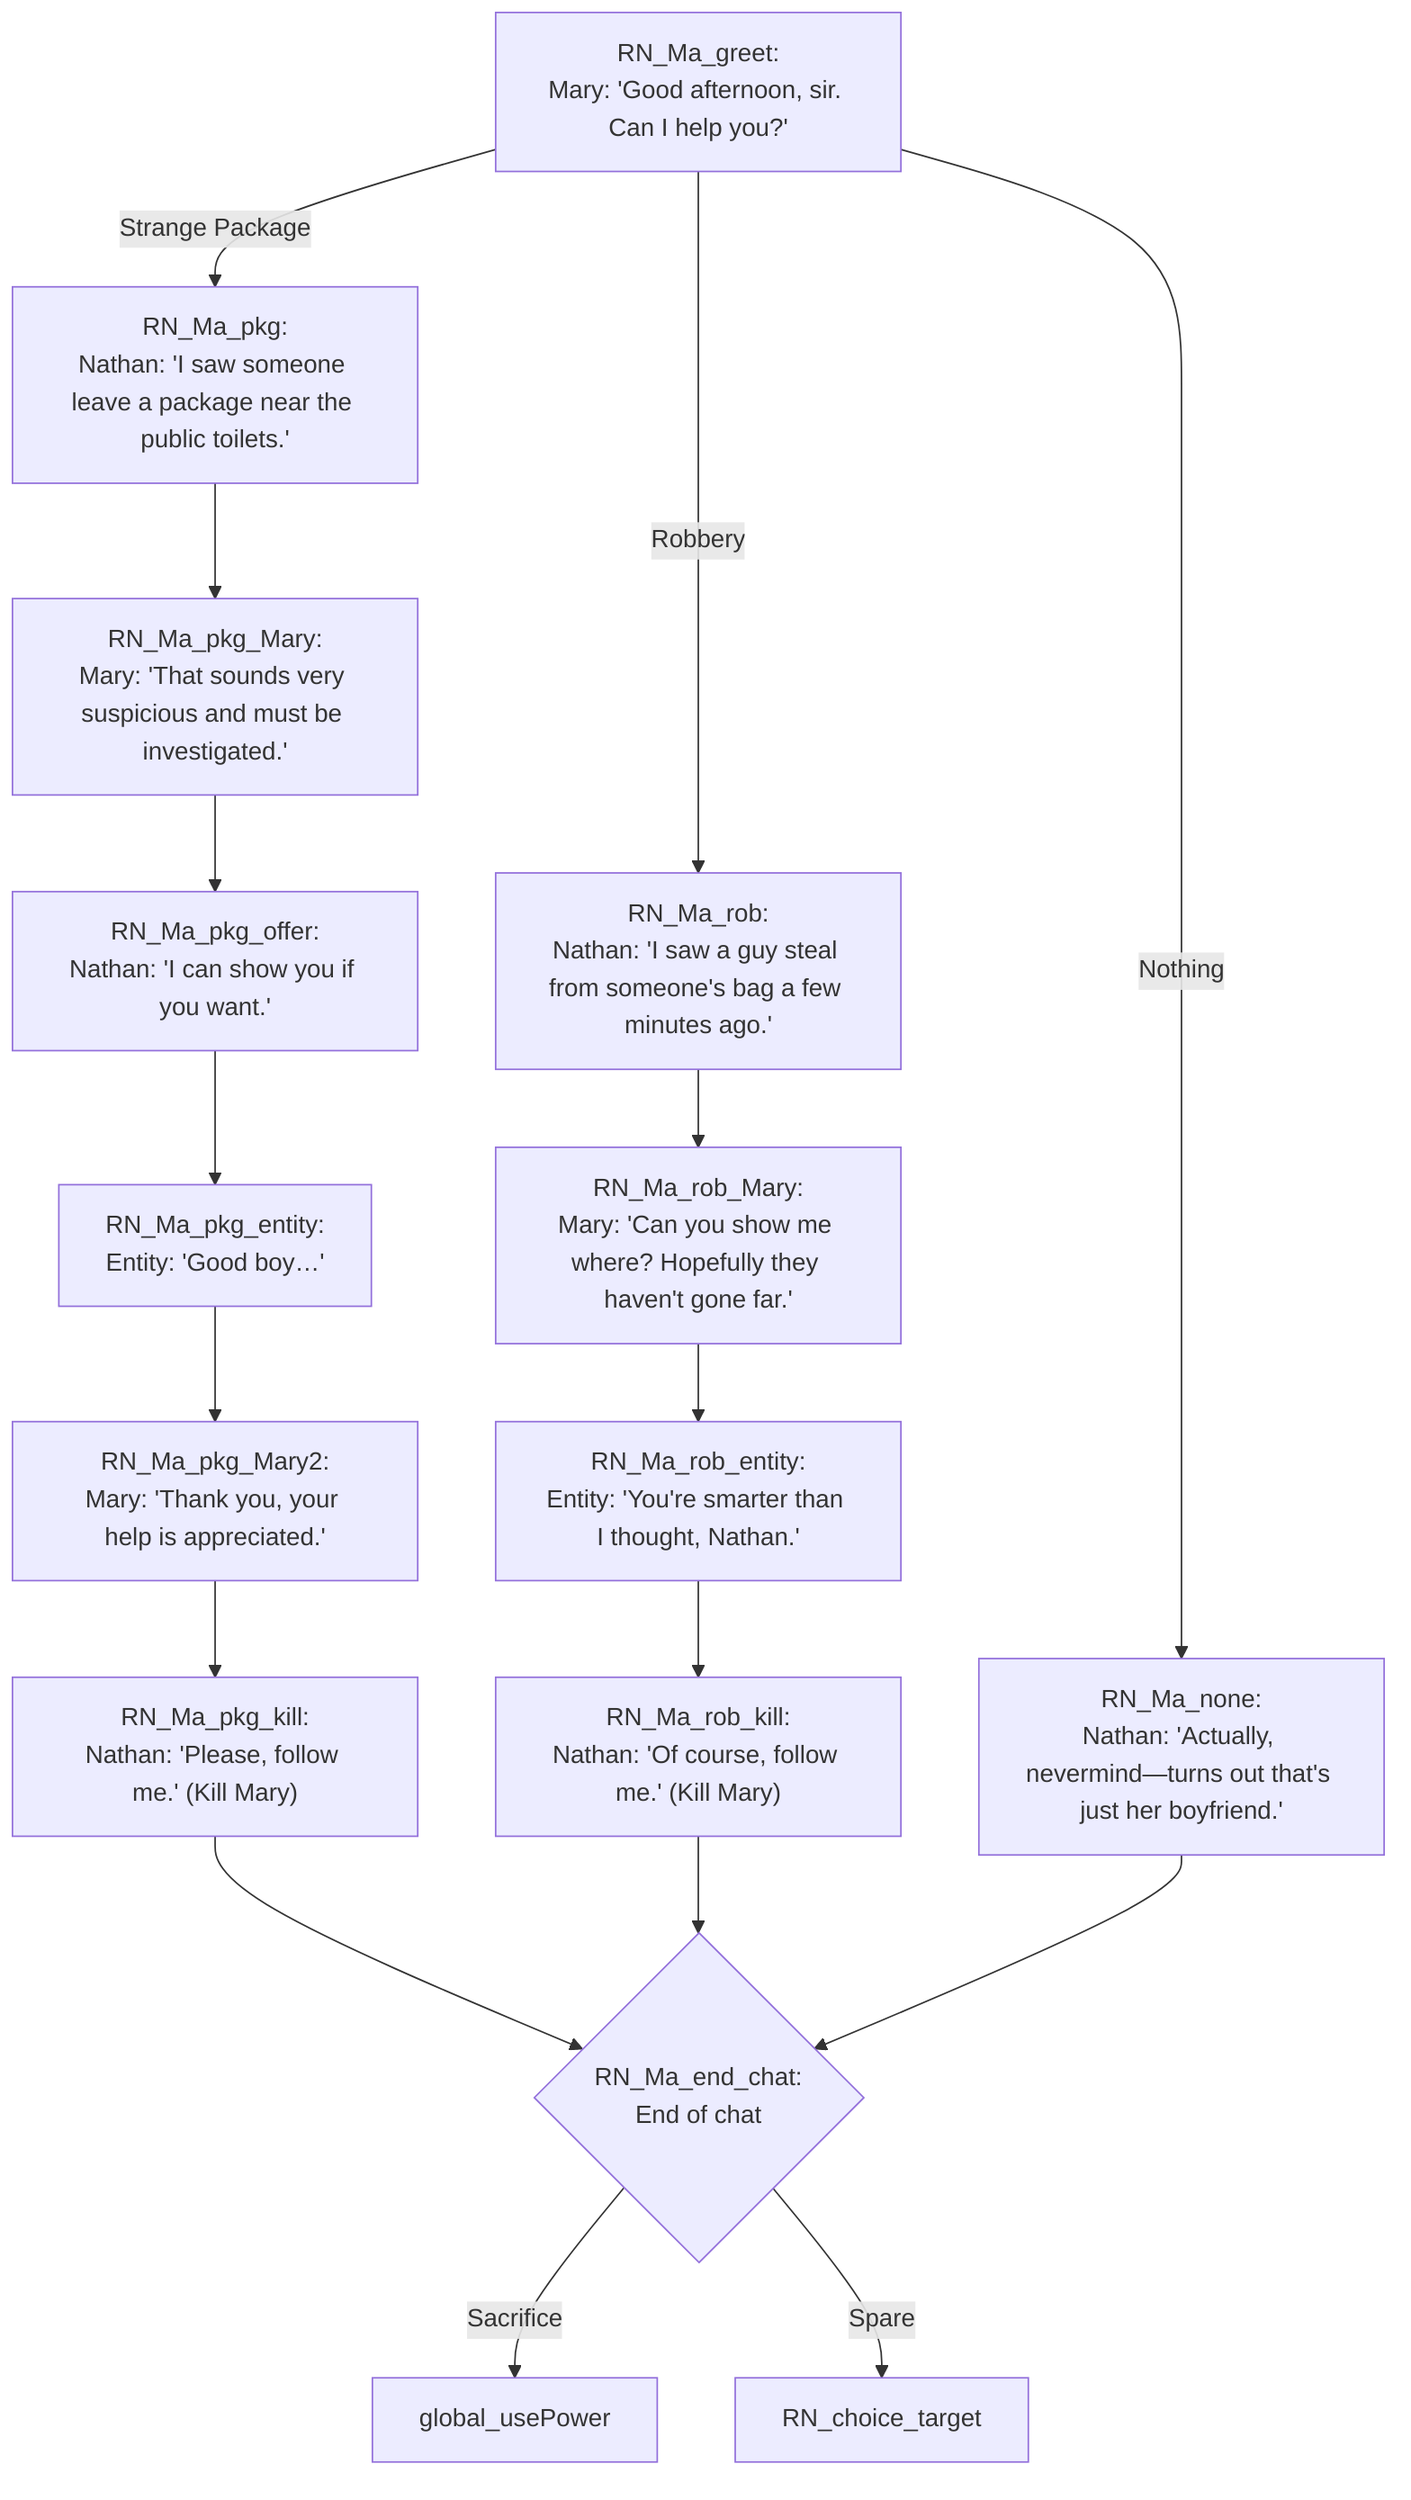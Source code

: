 flowchart TD
direction LR
RN_Ma_greet["RN_Ma_greet:<br/>Mary: 'Good afternoon, sir. Can I help you?'"] -->|Strange&nbsp;Package| RN_Ma_pkg
RN_Ma_greet -->|Robbery| RN_Ma_rob
RN_Ma_greet -->|Nothing| RN_Ma_none

%% --- Branch 1 : Strange Package ---
RN_Ma_pkg["RN_Ma_pkg:<br/>Nathan: 'I saw someone leave a package near the public toilets.'"] --> RN_Ma_pkg_Mary
RN_Ma_pkg_Mary["RN_Ma_pkg_Mary:<br/>Mary: 'That sounds very suspicious and must be investigated.'"] --> RN_Ma_pkg_offer
RN_Ma_pkg_offer["RN_Ma_pkg_offer:<br/>Nathan: 'I can show you if you want.'"] --> RN_Ma_pkg_entity
RN_Ma_pkg_entity["RN_Ma_pkg_entity:<br/>Entity: 'Good boy…'"] --> RN_Ma_pkg_Mary2
RN_Ma_pkg_Mary2["RN_Ma_pkg_Mary2:<br/>Mary: 'Thank you, your help is appreciated.'"] --> RN_Ma_pkg_kill
RN_Ma_pkg_kill["RN_Ma_pkg_kill:<br/>Nathan: 'Please, follow me.' (Kill Mary)"] --> RN_Ma_end_chat

%% --- Branch 2 : Robbery ---
RN_Ma_rob["RN_Ma_rob:<br/>Nathan: 'I saw a guy steal from someone's bag a few minutes ago.'"] --> RN_Ma_rob_Mary
RN_Ma_rob_Mary["RN_Ma_rob_Mary:<br/>Mary: 'Can you show me where? Hopefully they haven't gone far.'"] --> RN_Ma_rob_entity
RN_Ma_rob_entity["RN_Ma_rob_entity:<br/>Entity: 'You're smarter than I thought, Nathan.'"] --> RN_Ma_rob_kill
RN_Ma_rob_kill["RN_Ma_rob_kill:<br/>Nathan: 'Of course, follow me.' (Kill Mary)"] --> RN_Ma_end_chat

%% --- Branch 3 : Nothing ---
RN_Ma_none["RN_Ma_none:<br/>Nathan: 'Actually, nevermind—turns out that's just her boyfriend.'"] --> RN_Ma_end_chat

RN_Ma_end_chat{"RN_Ma_end_chat:<br/>End of chat"} -->|Sacrifice| global_usePower
RN_Ma_end_chat -->|Spare| RN_choice_target